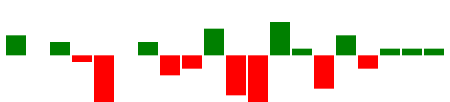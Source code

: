 {
  "$schema": "https://vega.github.io/schema/vega/v5.json",
  "width": 225,
  "height": 40,
  "padding": 0,
  "data": [
    {
      "name": "table",
      "values": [
        {
          "game": "g1",
          "diff": 3
        },
        {
          "game": "g2",
          "diff": 0
        },
        {
          "game": "g3",
          "diff": 2
        },
        {
          "game": "g4",
          "diff": -1
        },
        {
          "game": "g5",
          "diff": -7
        },
        {
          "game": "g6",
          "diff": 0
        },
        {
          "game": "g7",
          "diff": 2
        },
        {
          "game": "g8",
          "diff": -3
        },
        {
          "game": "g9",
          "diff": -2
        },
        {
          "game": "g10",
          "diff": 4
        },
        {
          "game": "g11",
          "diff": -6
        },
        {
          "game": "g12",
          "diff": -7
        },
        {
          "game": "g13",
          "diff": 5
        },
        {
          "game": "g14",
          "diff": 1
        },
        {
          "game": "g15",
          "diff": -5
        },
        {
          "game": "g16",
          "diff": 3
        },
        {
          "game": "g17",
          "diff": -2
        },
        {
          "game": "g18",
          "diff": 1
        },
        {
          "game": "g19",
          "diff": 1
        },
        {
          "game": "g20",
          "diff": 1
        }
        

      ]
    }
  ],
  "signals": [
    {
      "name": "tooltip",
      "value": {},
      "on": [
        {
          "events": "rect:mouseover",
          "update": "datum"
        },
        {
          "events": "rect:mouseout",
          "update": "{}"
        }
      ]
    }
  ],
  "scales": [
    {
      "name": "xscale",
      "type": "band",
      "domain": {
        "data": "table",
        "field": "game"
      },
      "range": "width",
      "padding": 0.05,
      "round": true
    },
    {
      "name": "yscale",
      "domain": {
        "data": "table",
        "field": "diff"
      },
      "nice": true,
      "range": "height"
    }
  ],
  "axes": [
    {
      "orient": "bottom",
      "scale": "xscale",
      "labels": false,
      "ticks": false
    },
    {
      "orient": "right",
      "scale": "yscale",
      "labels": false,
      "ticks": false
    }
  ],
  "marks": [
    {
      "type": "rect",
      "from": {
        "data": "table"
      },
      "encode": {
        "enter": {
          "x": {
            "scale": "xscale",
            "field": "game"
          },
          "width": {
            "scale": "xscale",
            "band": 1
          },
          "y": {
            "scale": "yscale",
            "field": "diff"
          },
          "y2": {
            "scale": "yscale",
            "value": 0
          },
          "fill": [
            {
              "test": "datum.diff > 0",
              "value": "green"
            },
            {
              "value": "red"
            }
          ]
        },
        "update": {
          "fill": [
            {
              "test": "datum.diff > 0",
              "value": "green"
            },
            {
              "value": "red"
            }
          ]
        },
        "hover": {
          "fill": {
            "value": "black"
          }
        }
      }
    },
    {
      "type": "text",
      "encode": {
        "enter": {
          "align": {
            "value": "center"
          },
          "baseline": {
            "value": "bottom"
          },
          "fill": {
            "value": "#333"
          }
        },
        "update": {
          "x": {
            "scale": "xscale",
            "signal": "tooltip.game",
            "band": 0.5
          },
          "y": {
            "scale": "yscale",
            "signal": "tooltip.diff",
            "offset": 0.05
          },
          "text": {
            "signal": "tooltip.diff"
          },
          "fillOpacity": [
            {
              "test": "datum === tooltip",
              "value": 0
            },
            {
              "value": 1
            }
          ]
        }
      }
    }
  ],
  "config": {}
}
